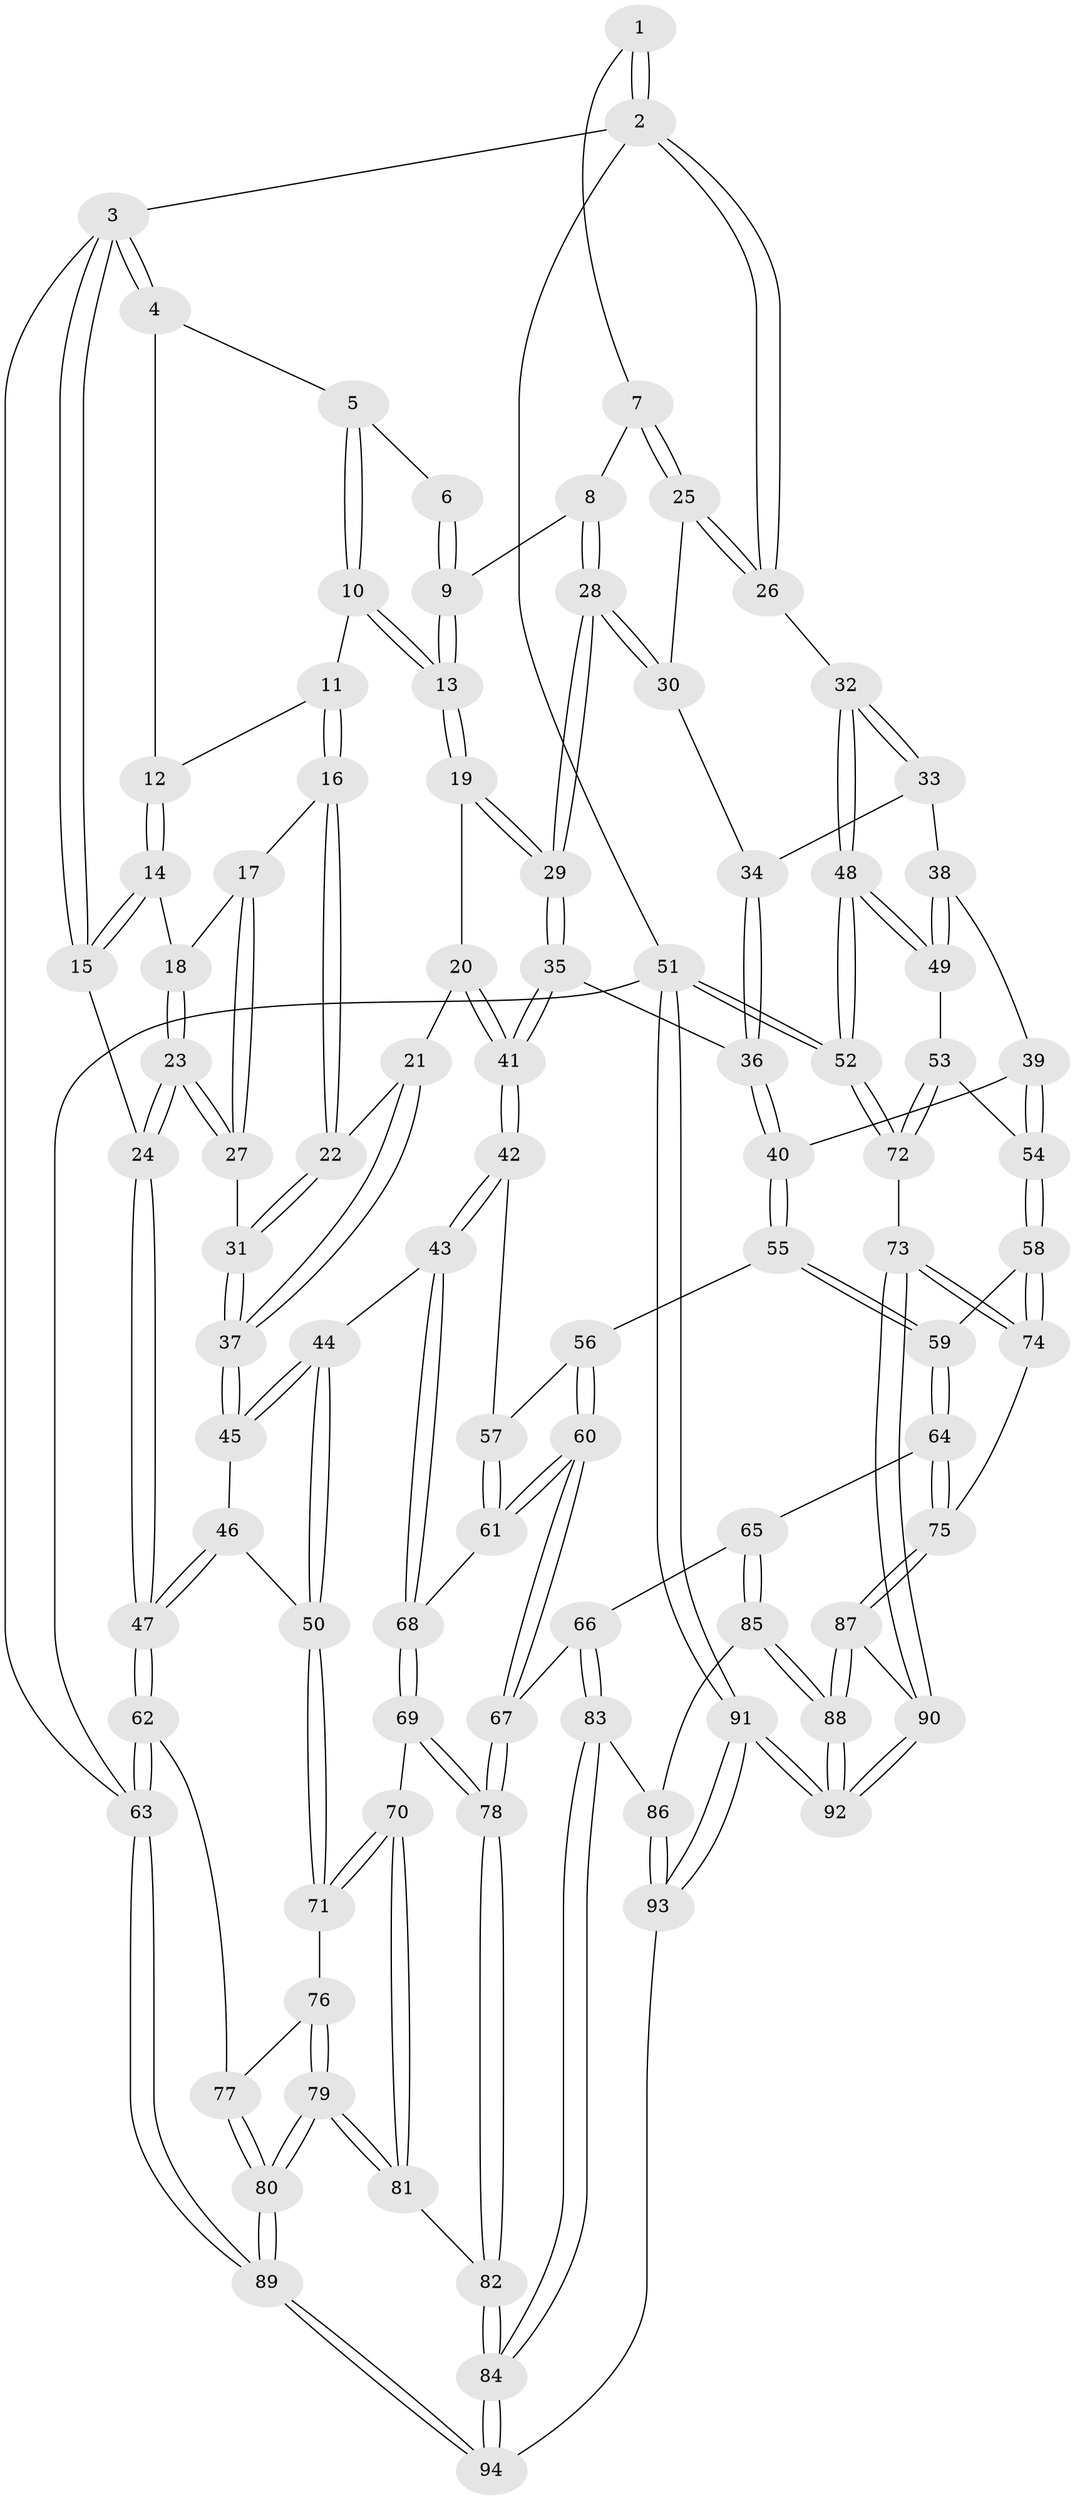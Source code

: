 // Generated by graph-tools (version 1.1) at 2025/51/03/09/25 03:51:05]
// undirected, 94 vertices, 232 edges
graph export_dot {
graph [start="1"]
  node [color=gray90,style=filled];
  1 [pos="+0.7949317321674357+0"];
  2 [pos="+1+0"];
  3 [pos="+0+0"];
  4 [pos="+0.01763740176187324+0"];
  5 [pos="+0.3890574566085734+0"];
  6 [pos="+0.610219294634564+0"];
  7 [pos="+0.8138161045978125+0.060464029893708596"];
  8 [pos="+0.7588226768614044+0.11220902962448813"];
  9 [pos="+0.6446837084518068+0.09487683601508559"];
  10 [pos="+0.38982741660260883+0"];
  11 [pos="+0.3280816192805878+0"];
  12 [pos="+0.09057603632233246+0.08158058213626421"];
  13 [pos="+0.4812891401982657+0.1089196353479963"];
  14 [pos="+0.09048103299254592+0.08211845730409188"];
  15 [pos="+0+0.18022898978726445"];
  16 [pos="+0.23064879507354533+0.16474266047503366"];
  17 [pos="+0.17322652298993138+0.16266376289947931"];
  18 [pos="+0.09461534595967454+0.09109990239034"];
  19 [pos="+0.48123390213867206+0.12097898259669283"];
  20 [pos="+0.39375228367605636+0.3030959156327167"];
  21 [pos="+0.30143966624755+0.2653434240046966"];
  22 [pos="+0.25494236966771544+0.21304710067203722"];
  23 [pos="+0+0.31765715417645346"];
  24 [pos="+0+0.33205242781398253"];
  25 [pos="+1+0.16672647570042087"];
  26 [pos="+1+0.19284133680998294"];
  27 [pos="+0.03813629299655071+0.32395200609637365"];
  28 [pos="+0.7080952059103693+0.31522797945525344"];
  29 [pos="+0.70139660607479+0.3260757449763256"];
  30 [pos="+0.9090869084223554+0.2542504998967933"];
  31 [pos="+0.07945654384042272+0.3452141666222986"];
  32 [pos="+1+0.23897742055014198"];
  33 [pos="+0.9265526139305261+0.3800380100025058"];
  34 [pos="+0.9062760044088687+0.3120647820042046"];
  35 [pos="+0.6958710672808002+0.3634269129255976"];
  36 [pos="+0.7280608638287094+0.40953621170728055"];
  37 [pos="+0.13341942481858968+0.3854975281973631"];
  38 [pos="+0.8939902260111215+0.4198978955756219"];
  39 [pos="+0.7703816708590044+0.4325253578196977"];
  40 [pos="+0.7335159772437583+0.41855001203416764"];
  41 [pos="+0.4292069622875885+0.4199626761812174"];
  42 [pos="+0.3949944885964793+0.4929300257002435"];
  43 [pos="+0.36685054625019164+0.5325751754588991"];
  44 [pos="+0.31804031256952153+0.5389568902250024"];
  45 [pos="+0.15296792357434968+0.4168561771014278"];
  46 [pos="+0.07356694098675834+0.5252772028330497"];
  47 [pos="+0+0.5938845885751971"];
  48 [pos="+1+0.6369731244068331"];
  49 [pos="+1+0.6283498771642839"];
  50 [pos="+0.19321752707145193+0.6493832881919434"];
  51 [pos="+1+1"];
  52 [pos="+1+0.8974115924381055"];
  53 [pos="+0.9279788000978662+0.6369666422043847"];
  54 [pos="+0.9127176606504701+0.635831457940877"];
  55 [pos="+0.6890922394371278+0.555019776542326"];
  56 [pos="+0.6309246683882876+0.5608272926702045"];
  57 [pos="+0.6116020163568093+0.5563964629259203"];
  58 [pos="+0.8247772584172061+0.67791030615557"];
  59 [pos="+0.7098628076838495+0.6663356472583489"];
  60 [pos="+0.4961216372483062+0.6861375003275507"];
  61 [pos="+0.46846389916925596+0.6591587375513983"];
  62 [pos="+0+0.6044918486893891"];
  63 [pos="+0+1"];
  64 [pos="+0.67814683923141+0.7016864708634895"];
  65 [pos="+0.5648069636490927+0.7192595803458798"];
  66 [pos="+0.5012067759463004+0.6919155686511529"];
  67 [pos="+0.49957538377033806+0.6907360848306899"];
  68 [pos="+0.4045639992978464+0.5994676732676824"];
  69 [pos="+0.3449261751458758+0.7652901398165292"];
  70 [pos="+0.27117893164012036+0.7589027032207812"];
  71 [pos="+0.19251350278468474+0.650386230184603"];
  72 [pos="+0.8714026955793812+0.8740748148228238"];
  73 [pos="+0.8508313526708664+0.8759511743070467"];
  74 [pos="+0.8290990159188956+0.844688915159981"];
  75 [pos="+0.7053301987074585+0.7986380008899755"];
  76 [pos="+0.1754612205589297+0.6636537216051743"];
  77 [pos="+0.04578985323746724+0.6818280608044301"];
  78 [pos="+0.3684851221698191+0.8735165029190225"];
  79 [pos="+0.16554279380418346+0.9297940495777707"];
  80 [pos="+0.08700708095281907+1"];
  81 [pos="+0.25147117451314344+0.8952871593308039"];
  82 [pos="+0.3673149209444591+0.8820558155112996"];
  83 [pos="+0.47661844577640633+0.9015896436864104"];
  84 [pos="+0.38857155941657967+0.8988113105449482"];
  85 [pos="+0.5810639719952837+0.9052087150839577"];
  86 [pos="+0.499306442606847+0.9095759274524595"];
  87 [pos="+0.6651603131046832+0.8712177346213239"];
  88 [pos="+0.6198503140070906+0.9270812500764414"];
  89 [pos="+0+1"];
  90 [pos="+0.8416817684869755+0.8891988332261553"];
  91 [pos="+0.7268381533416164+1"];
  92 [pos="+0.7191898993112551+1"];
  93 [pos="+0.4570701513058297+1"];
  94 [pos="+0.3823171669361271+1"];
  1 -- 2;
  1 -- 2;
  1 -- 7;
  2 -- 3;
  2 -- 26;
  2 -- 26;
  2 -- 51;
  3 -- 4;
  3 -- 4;
  3 -- 15;
  3 -- 15;
  3 -- 63;
  4 -- 5;
  4 -- 12;
  5 -- 6;
  5 -- 10;
  5 -- 10;
  6 -- 9;
  6 -- 9;
  7 -- 8;
  7 -- 25;
  7 -- 25;
  8 -- 9;
  8 -- 28;
  8 -- 28;
  9 -- 13;
  9 -- 13;
  10 -- 11;
  10 -- 13;
  10 -- 13;
  11 -- 12;
  11 -- 16;
  11 -- 16;
  12 -- 14;
  12 -- 14;
  13 -- 19;
  13 -- 19;
  14 -- 15;
  14 -- 15;
  14 -- 18;
  15 -- 24;
  16 -- 17;
  16 -- 22;
  16 -- 22;
  17 -- 18;
  17 -- 27;
  17 -- 27;
  18 -- 23;
  18 -- 23;
  19 -- 20;
  19 -- 29;
  19 -- 29;
  20 -- 21;
  20 -- 41;
  20 -- 41;
  21 -- 22;
  21 -- 37;
  21 -- 37;
  22 -- 31;
  22 -- 31;
  23 -- 24;
  23 -- 24;
  23 -- 27;
  23 -- 27;
  24 -- 47;
  24 -- 47;
  25 -- 26;
  25 -- 26;
  25 -- 30;
  26 -- 32;
  27 -- 31;
  28 -- 29;
  28 -- 29;
  28 -- 30;
  28 -- 30;
  29 -- 35;
  29 -- 35;
  30 -- 34;
  31 -- 37;
  31 -- 37;
  32 -- 33;
  32 -- 33;
  32 -- 48;
  32 -- 48;
  33 -- 34;
  33 -- 38;
  34 -- 36;
  34 -- 36;
  35 -- 36;
  35 -- 41;
  35 -- 41;
  36 -- 40;
  36 -- 40;
  37 -- 45;
  37 -- 45;
  38 -- 39;
  38 -- 49;
  38 -- 49;
  39 -- 40;
  39 -- 54;
  39 -- 54;
  40 -- 55;
  40 -- 55;
  41 -- 42;
  41 -- 42;
  42 -- 43;
  42 -- 43;
  42 -- 57;
  43 -- 44;
  43 -- 68;
  43 -- 68;
  44 -- 45;
  44 -- 45;
  44 -- 50;
  44 -- 50;
  45 -- 46;
  46 -- 47;
  46 -- 47;
  46 -- 50;
  47 -- 62;
  47 -- 62;
  48 -- 49;
  48 -- 49;
  48 -- 52;
  48 -- 52;
  49 -- 53;
  50 -- 71;
  50 -- 71;
  51 -- 52;
  51 -- 52;
  51 -- 91;
  51 -- 91;
  51 -- 63;
  52 -- 72;
  52 -- 72;
  53 -- 54;
  53 -- 72;
  53 -- 72;
  54 -- 58;
  54 -- 58;
  55 -- 56;
  55 -- 59;
  55 -- 59;
  56 -- 57;
  56 -- 60;
  56 -- 60;
  57 -- 61;
  57 -- 61;
  58 -- 59;
  58 -- 74;
  58 -- 74;
  59 -- 64;
  59 -- 64;
  60 -- 61;
  60 -- 61;
  60 -- 67;
  60 -- 67;
  61 -- 68;
  62 -- 63;
  62 -- 63;
  62 -- 77;
  63 -- 89;
  63 -- 89;
  64 -- 65;
  64 -- 75;
  64 -- 75;
  65 -- 66;
  65 -- 85;
  65 -- 85;
  66 -- 67;
  66 -- 83;
  66 -- 83;
  67 -- 78;
  67 -- 78;
  68 -- 69;
  68 -- 69;
  69 -- 70;
  69 -- 78;
  69 -- 78;
  70 -- 71;
  70 -- 71;
  70 -- 81;
  70 -- 81;
  71 -- 76;
  72 -- 73;
  73 -- 74;
  73 -- 74;
  73 -- 90;
  73 -- 90;
  74 -- 75;
  75 -- 87;
  75 -- 87;
  76 -- 77;
  76 -- 79;
  76 -- 79;
  77 -- 80;
  77 -- 80;
  78 -- 82;
  78 -- 82;
  79 -- 80;
  79 -- 80;
  79 -- 81;
  79 -- 81;
  80 -- 89;
  80 -- 89;
  81 -- 82;
  82 -- 84;
  82 -- 84;
  83 -- 84;
  83 -- 84;
  83 -- 86;
  84 -- 94;
  84 -- 94;
  85 -- 86;
  85 -- 88;
  85 -- 88;
  86 -- 93;
  86 -- 93;
  87 -- 88;
  87 -- 88;
  87 -- 90;
  88 -- 92;
  88 -- 92;
  89 -- 94;
  89 -- 94;
  90 -- 92;
  90 -- 92;
  91 -- 92;
  91 -- 92;
  91 -- 93;
  91 -- 93;
  93 -- 94;
}
